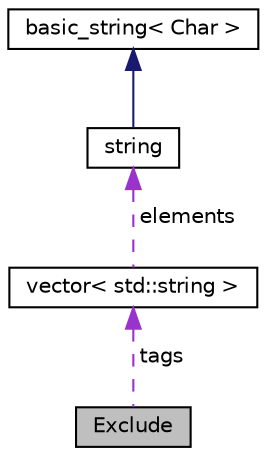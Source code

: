 digraph "Exclude"
{
 // INTERACTIVE_SVG=YES
 // LATEX_PDF_SIZE
  bgcolor="transparent";
  edge [fontname="Helvetica",fontsize="10",labelfontname="Helvetica",labelfontsize="10"];
  node [fontname="Helvetica",fontsize="10",shape=record];
  Node1 [label="Exclude",height=0.2,width=0.4,color="black", fillcolor="grey75", style="filled", fontcolor="black",tooltip="The auxiliary type used to specify species that should be filtered out when contructing a phase."];
  Node2 -> Node1 [dir="back",color="darkorchid3",fontsize="10",style="dashed",label=" tags" ,fontname="Helvetica"];
  Node2 [label="vector\< std::string \>",height=0.2,width=0.4,color="black",tooltip=" "];
  Node3 -> Node2 [dir="back",color="darkorchid3",fontsize="10",style="dashed",label=" elements" ,fontname="Helvetica"];
  Node3 [label="string",height=0.2,width=0.4,color="black",tooltip=" "];
  Node4 -> Node3 [dir="back",color="midnightblue",fontsize="10",style="solid",fontname="Helvetica"];
  Node4 [label="basic_string\< Char \>",height=0.2,width=0.4,color="black",tooltip=" "];
}
